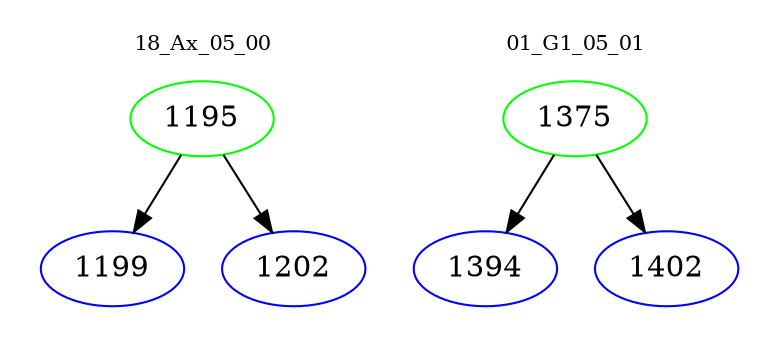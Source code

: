 digraph{
subgraph cluster_0 {
color = white
label = "18_Ax_05_00";
fontsize=10;
T0_1195 [label="1195", color="green"]
T0_1195 -> T0_1199 [color="black"]
T0_1199 [label="1199", color="blue"]
T0_1195 -> T0_1202 [color="black"]
T0_1202 [label="1202", color="blue"]
}
subgraph cluster_1 {
color = white
label = "01_G1_05_01";
fontsize=10;
T1_1375 [label="1375", color="green"]
T1_1375 -> T1_1394 [color="black"]
T1_1394 [label="1394", color="blue"]
T1_1375 -> T1_1402 [color="black"]
T1_1402 [label="1402", color="blue"]
}
}
